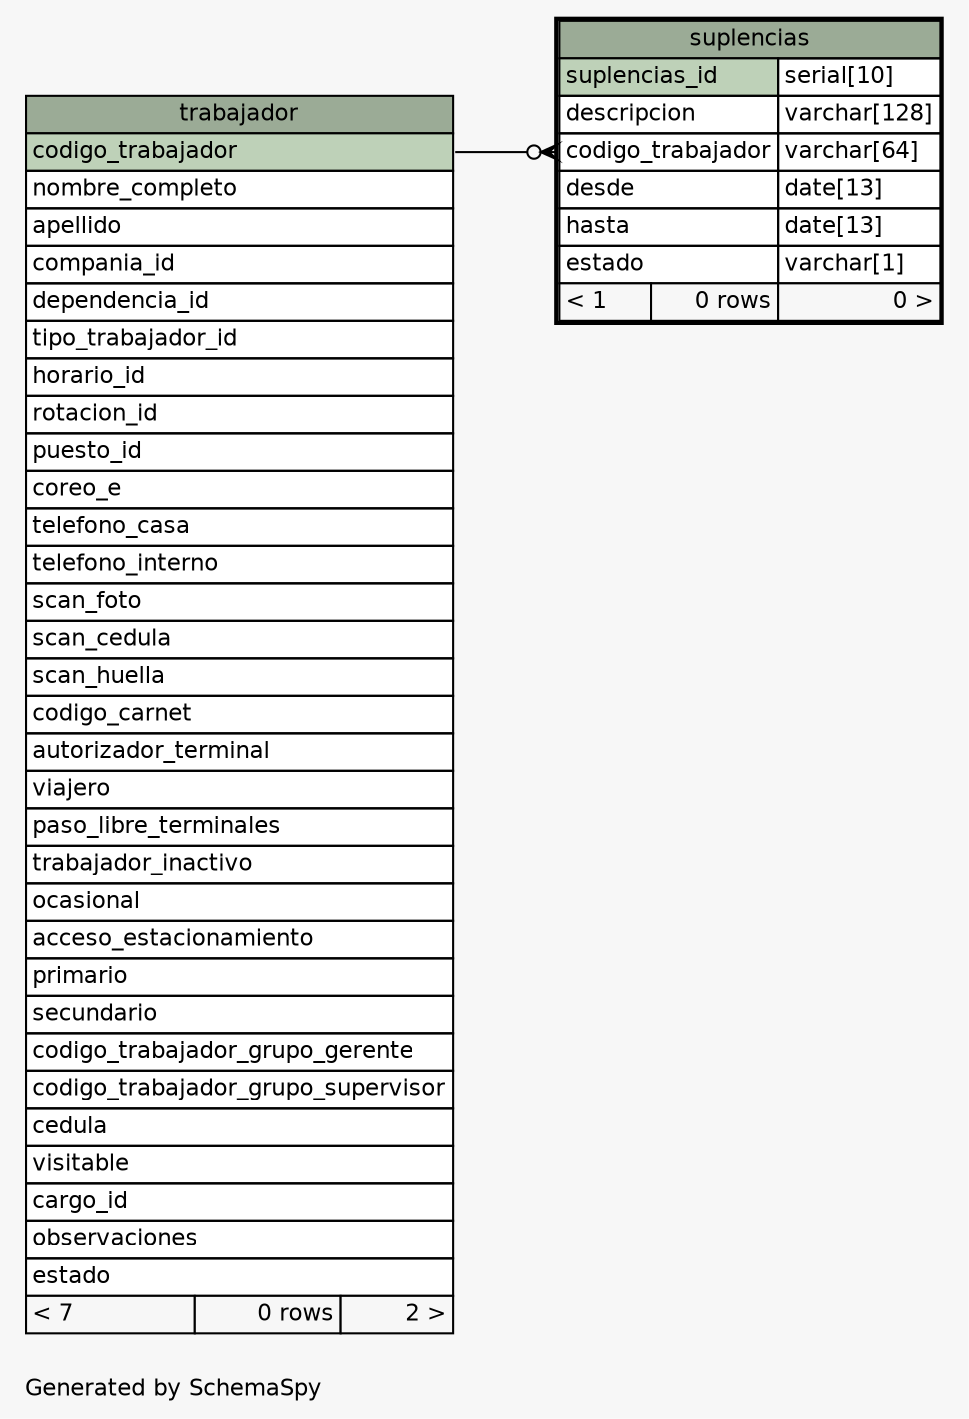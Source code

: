 // dot 2.26.3 on Linux 3.2.0-4-686-pae
// SchemaSpy rev 590
digraph "oneDegreeRelationshipsDiagram" {
  graph [
    rankdir="RL"
    bgcolor="#f7f7f7"
    label="\nGenerated by SchemaSpy"
    labeljust="l"
    nodesep="0.18"
    ranksep="0.46"
    fontname="Helvetica"
    fontsize="11"
  ];
  node [
    fontname="Helvetica"
    fontsize="11"
    shape="plaintext"
  ];
  edge [
    arrowsize="0.8"
  ];
  "suplencias":"codigo_trabajador":w -> "trabajador":"codigo_trabajador":e [arrowhead=none dir=back arrowtail=crowodot];
  "suplencias" [
    label=<
    <TABLE BORDER="2" CELLBORDER="1" CELLSPACING="0" BGCOLOR="#ffffff">
      <TR><TD COLSPAN="3" BGCOLOR="#9bab96" ALIGN="CENTER">suplencias</TD></TR>
      <TR><TD PORT="suplencias_id" COLSPAN="2" BGCOLOR="#bed1b8" ALIGN="LEFT">suplencias_id</TD><TD PORT="suplencias_id.type" ALIGN="LEFT">serial[10]</TD></TR>
      <TR><TD PORT="descripcion" COLSPAN="2" ALIGN="LEFT">descripcion</TD><TD PORT="descripcion.type" ALIGN="LEFT">varchar[128]</TD></TR>
      <TR><TD PORT="codigo_trabajador" COLSPAN="2" ALIGN="LEFT">codigo_trabajador</TD><TD PORT="codigo_trabajador.type" ALIGN="LEFT">varchar[64]</TD></TR>
      <TR><TD PORT="desde" COLSPAN="2" ALIGN="LEFT">desde</TD><TD PORT="desde.type" ALIGN="LEFT">date[13]</TD></TR>
      <TR><TD PORT="hasta" COLSPAN="2" ALIGN="LEFT">hasta</TD><TD PORT="hasta.type" ALIGN="LEFT">date[13]</TD></TR>
      <TR><TD PORT="estado" COLSPAN="2" ALIGN="LEFT">estado</TD><TD PORT="estado.type" ALIGN="LEFT">varchar[1]</TD></TR>
      <TR><TD ALIGN="LEFT" BGCOLOR="#f7f7f7">&lt; 1</TD><TD ALIGN="RIGHT" BGCOLOR="#f7f7f7">0 rows</TD><TD ALIGN="RIGHT" BGCOLOR="#f7f7f7">0 &gt;</TD></TR>
    </TABLE>>
    URL="suplencias.html"
    tooltip="suplencias"
  ];
  "trabajador" [
    label=<
    <TABLE BORDER="0" CELLBORDER="1" CELLSPACING="0" BGCOLOR="#ffffff">
      <TR><TD COLSPAN="3" BGCOLOR="#9bab96" ALIGN="CENTER">trabajador</TD></TR>
      <TR><TD PORT="codigo_trabajador" COLSPAN="3" BGCOLOR="#bed1b8" ALIGN="LEFT">codigo_trabajador</TD></TR>
      <TR><TD PORT="nombre_completo" COLSPAN="3" ALIGN="LEFT">nombre_completo</TD></TR>
      <TR><TD PORT="apellido" COLSPAN="3" ALIGN="LEFT">apellido</TD></TR>
      <TR><TD PORT="compania_id" COLSPAN="3" ALIGN="LEFT">compania_id</TD></TR>
      <TR><TD PORT="dependencia_id" COLSPAN="3" ALIGN="LEFT">dependencia_id</TD></TR>
      <TR><TD PORT="tipo_trabajador_id" COLSPAN="3" ALIGN="LEFT">tipo_trabajador_id</TD></TR>
      <TR><TD PORT="horario_id" COLSPAN="3" ALIGN="LEFT">horario_id</TD></TR>
      <TR><TD PORT="rotacion_id" COLSPAN="3" ALIGN="LEFT">rotacion_id</TD></TR>
      <TR><TD PORT="puesto_id" COLSPAN="3" ALIGN="LEFT">puesto_id</TD></TR>
      <TR><TD PORT="coreo_e" COLSPAN="3" ALIGN="LEFT">coreo_e</TD></TR>
      <TR><TD PORT="telefono_casa" COLSPAN="3" ALIGN="LEFT">telefono_casa</TD></TR>
      <TR><TD PORT="telefono_interno" COLSPAN="3" ALIGN="LEFT">telefono_interno</TD></TR>
      <TR><TD PORT="scan_foto" COLSPAN="3" ALIGN="LEFT">scan_foto</TD></TR>
      <TR><TD PORT="scan_cedula" COLSPAN="3" ALIGN="LEFT">scan_cedula</TD></TR>
      <TR><TD PORT="scan_huella" COLSPAN="3" ALIGN="LEFT">scan_huella</TD></TR>
      <TR><TD PORT="codigo_carnet" COLSPAN="3" ALIGN="LEFT">codigo_carnet</TD></TR>
      <TR><TD PORT="autorizador_terminal" COLSPAN="3" ALIGN="LEFT">autorizador_terminal</TD></TR>
      <TR><TD PORT="viajero" COLSPAN="3" ALIGN="LEFT">viajero</TD></TR>
      <TR><TD PORT="paso_libre_terminales" COLSPAN="3" ALIGN="LEFT">paso_libre_terminales</TD></TR>
      <TR><TD PORT="trabajador_inactivo" COLSPAN="3" ALIGN="LEFT">trabajador_inactivo</TD></TR>
      <TR><TD PORT="ocasional" COLSPAN="3" ALIGN="LEFT">ocasional</TD></TR>
      <TR><TD PORT="acceso_estacionamiento" COLSPAN="3" ALIGN="LEFT">acceso_estacionamiento</TD></TR>
      <TR><TD PORT="primario" COLSPAN="3" ALIGN="LEFT">primario</TD></TR>
      <TR><TD PORT="secundario" COLSPAN="3" ALIGN="LEFT">secundario</TD></TR>
      <TR><TD PORT="codigo_trabajador_grupo_gerente" COLSPAN="3" ALIGN="LEFT">codigo_trabajador_grupo_gerente</TD></TR>
      <TR><TD PORT="codigo_trabajador_grupo_supervisor" COLSPAN="3" ALIGN="LEFT">codigo_trabajador_grupo_supervisor</TD></TR>
      <TR><TD PORT="cedula" COLSPAN="3" ALIGN="LEFT">cedula</TD></TR>
      <TR><TD PORT="visitable" COLSPAN="3" ALIGN="LEFT">visitable</TD></TR>
      <TR><TD PORT="cargo_id" COLSPAN="3" ALIGN="LEFT">cargo_id</TD></TR>
      <TR><TD PORT="observaciones" COLSPAN="3" ALIGN="LEFT">observaciones</TD></TR>
      <TR><TD PORT="estado" COLSPAN="3" ALIGN="LEFT">estado</TD></TR>
      <TR><TD ALIGN="LEFT" BGCOLOR="#f7f7f7">&lt; 7</TD><TD ALIGN="RIGHT" BGCOLOR="#f7f7f7">0 rows</TD><TD ALIGN="RIGHT" BGCOLOR="#f7f7f7">2 &gt;</TD></TR>
    </TABLE>>
    URL="trabajador.html"
    tooltip="trabajador"
  ];
}
